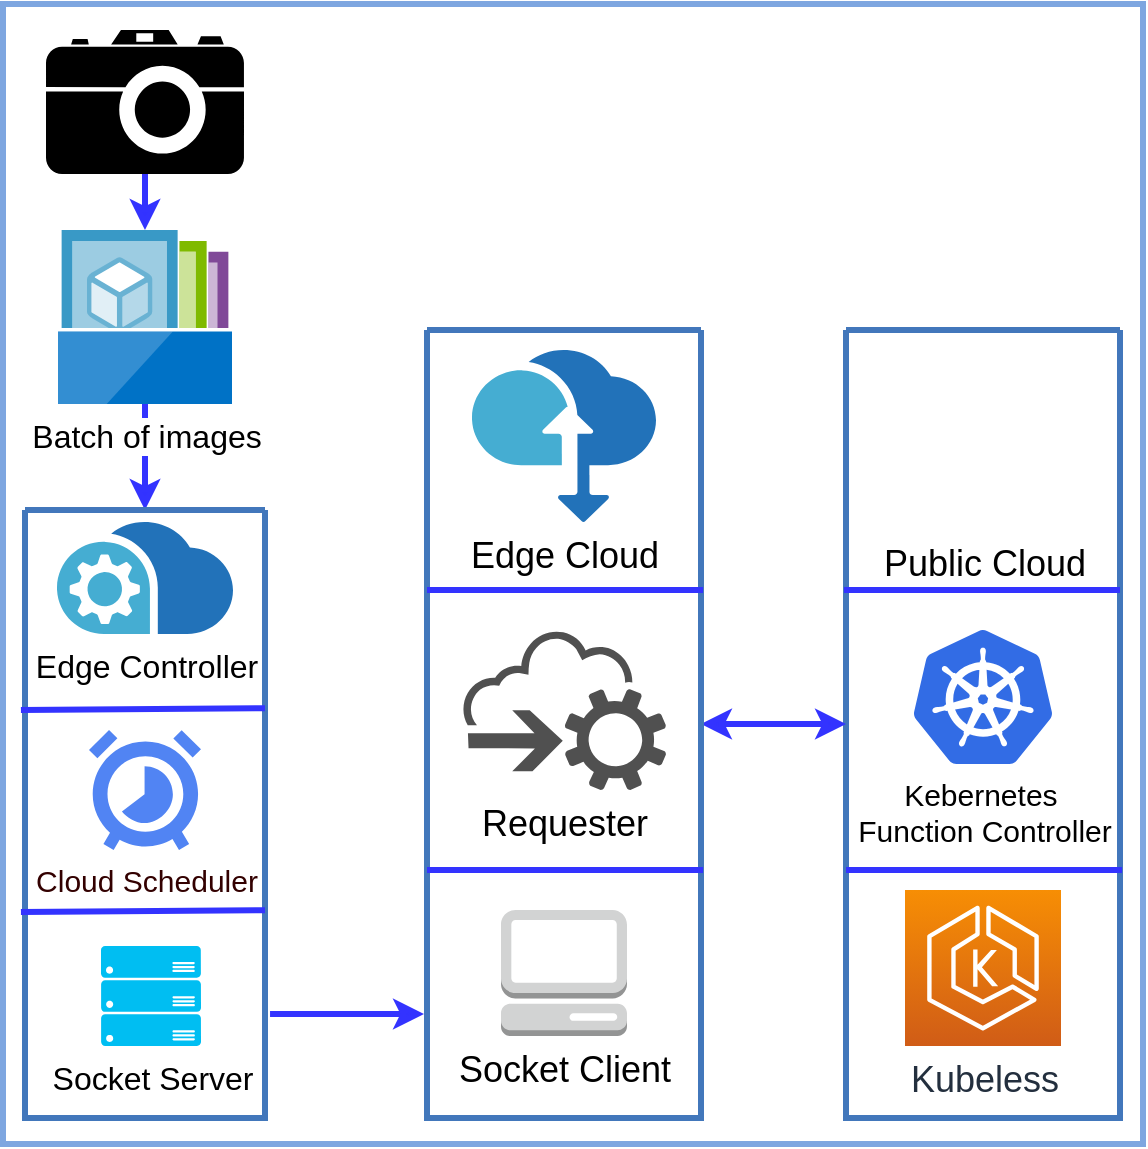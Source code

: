 <mxfile version="12.3.9" type="github" pages="1">
  <diagram id="0d7cefc2-ccd6-e077-73ed-a8e48b0cddf6" name="Page-1">
    <mxGraphModel dx="1426" dy="1598" grid="1" gridSize="10" guides="1" tooltips="1" connect="1" arrows="1" fold="1" page="1" pageScale="1" pageWidth="1169" pageHeight="827" background="#ffffff" math="0" shadow="0">
      <root>
        <mxCell id="0"/>
        <mxCell id="1" parent="0"/>
        <mxCell id="XprCKQyqKMap_J-1XE0t-80" value="" style="group" parent="1" vertex="1" connectable="0">
          <mxGeometry x="79.5" y="-200" width="559" height="557" as="geometry"/>
        </mxCell>
        <mxCell id="6vp1yoECgQzRmQz0F0uj-126" value="" style="endArrow=classic;html=1;strokeColor=#3333FF;strokeWidth=3;exitX=0.5;exitY=1;exitDx=0;exitDy=0;exitPerimeter=0;entryX=0.5;entryY=0;entryDx=0;entryDy=0;" parent="XprCKQyqKMap_J-1XE0t-80" source="6vp1yoECgQzRmQz0F0uj-124" target="28" edge="1">
          <mxGeometry width="50" height="50" relative="1" as="geometry">
            <mxPoint x="70.5" y="351" as="sourcePoint"/>
            <mxPoint x="120.5" y="301" as="targetPoint"/>
          </mxGeometry>
        </mxCell>
        <mxCell id="6vp1yoECgQzRmQz0F0uj-149" value="" style="whiteSpace=wrap;html=1;aspect=fixed;strokeColor=#7EA6E0;strokeWidth=3;fillColor=none;backgroundOutline=0;container=0;" parent="XprCKQyqKMap_J-1XE0t-80" vertex="1">
          <mxGeometry x="-11" y="-13" width="570" height="570" as="geometry"/>
        </mxCell>
        <mxCell id="6vp1yoECgQzRmQz0F0uj-107" value="" style="shape=mxgraph.signs.tech.camera_2;html=1;fillColor=#000000;strokeColor=none;verticalLabelPosition=bottom;verticalAlign=top;align=center;" parent="XprCKQyqKMap_J-1XE0t-80" vertex="1">
          <mxGeometry x="10.5" width="99" height="72" as="geometry"/>
        </mxCell>
        <mxCell id="79" value="" style="swimlane;shadow=0;strokeColor=#4277BB;fillColor=#ffffff;fontColor=#4277BB;align=right;startSize=0;collapsible=0;strokeWidth=3;" parent="XprCKQyqKMap_J-1XE0t-80" vertex="1">
          <mxGeometry x="410.5" y="150" width="137" height="394" as="geometry"/>
        </mxCell>
        <mxCell id="6vp1yoECgQzRmQz0F0uj-142" value="&lt;font style=&quot;font-size: 18px&quot;&gt;Public Cloud&lt;/font&gt;" style="shape=image;html=1;verticalAlign=top;verticalLabelPosition=bottom;labelBackgroundColor=#ffffff;imageAspect=0;aspect=fixed;image=https://cdn2.iconfinder.com/data/icons/crystalproject/64x64/apps/nautilus.png" parent="79" vertex="1">
          <mxGeometry x="21.5" y="6" width="94" height="94" as="geometry"/>
        </mxCell>
        <mxCell id="6vp1yoECgQzRmQz0F0uj-143" value="" style="endArrow=none;html=1;strokeWidth=3;strokeColor=#3333FF;" parent="79" edge="1">
          <mxGeometry width="50" height="50" relative="1" as="geometry">
            <mxPoint x="-1" y="130" as="sourcePoint"/>
            <mxPoint x="137" y="130" as="targetPoint"/>
            <Array as="points"/>
          </mxGeometry>
        </mxCell>
        <mxCell id="6vp1yoECgQzRmQz0F0uj-144" value="&lt;font style=&quot;font-size: 15px&quot;&gt;Kebernetes&amp;nbsp;&lt;br&gt;Function Controller&lt;/font&gt;" style="aspect=fixed;html=1;points=[];align=center;image;fontSize=12;image=img/lib/mscae/Kubernetes.svg;" parent="79" vertex="1">
          <mxGeometry x="33.5" y="150" width="70" height="67" as="geometry"/>
        </mxCell>
        <mxCell id="6vp1yoECgQzRmQz0F0uj-147" value="" style="endArrow=none;html=1;strokeWidth=3;strokeColor=#3333FF;" parent="79" edge="1">
          <mxGeometry width="50" height="50" relative="1" as="geometry">
            <mxPoint y="270" as="sourcePoint"/>
            <mxPoint x="138" y="270" as="targetPoint"/>
            <Array as="points"/>
          </mxGeometry>
        </mxCell>
        <mxCell id="6vp1yoECgQzRmQz0F0uj-148" value="&lt;font style=&quot;font-size: 18px&quot;&gt;Kubeless&lt;/font&gt;" style="outlineConnect=0;fontColor=#232F3E;gradientColor=#F78E04;gradientDirection=north;fillColor=#D05C17;strokeColor=#ffffff;dashed=0;verticalLabelPosition=bottom;verticalAlign=top;align=center;html=1;fontSize=12;fontStyle=0;aspect=fixed;shape=mxgraph.aws4.resourceIcon;resIcon=mxgraph.aws4.eks;" parent="79" vertex="1">
          <mxGeometry x="29.5" y="280" width="78" height="78" as="geometry"/>
        </mxCell>
        <mxCell id="28" value="" style="swimlane;shadow=0;strokeColor=#4277BB;fillColor=#ffffff;fontColor=#4277BB;align=right;startSize=0;collapsible=0;strokeWidth=3;" parent="XprCKQyqKMap_J-1XE0t-80" vertex="1">
          <mxGeometry y="240" width="120" height="304" as="geometry"/>
        </mxCell>
        <mxCell id="6vp1yoECgQzRmQz0F0uj-108" value="&lt;font style=&quot;font-size: 16px&quot;&gt;Edge Controller&lt;/font&gt;" style="aspect=fixed;html=1;points=[];align=center;image;fontSize=12;image=img/lib/mscae/Data_Box_Edge_Data_Box_Gateway.svg;" parent="28" vertex="1">
          <mxGeometry x="16" y="6" width="88" height="56" as="geometry"/>
        </mxCell>
        <mxCell id="6vp1yoECgQzRmQz0F0uj-116" value="" style="endArrow=none;html=1;exitX=-0.017;exitY=0.329;exitDx=0;exitDy=0;exitPerimeter=0;entryX=1;entryY=0.326;entryDx=0;entryDy=0;entryPerimeter=0;strokeWidth=3;strokeColor=#3333FF;" parent="28" edge="1">
          <mxGeometry width="50" height="50" relative="1" as="geometry">
            <mxPoint x="-2.04" y="201.016" as="sourcePoint"/>
            <mxPoint x="120" y="200.104" as="targetPoint"/>
            <Array as="points"/>
          </mxGeometry>
        </mxCell>
        <mxCell id="6vp1yoECgQzRmQz0F0uj-117" value="&lt;font style=&quot;font-size: 15px ; font-weight: normal&quot; color=&quot;#330000&quot;&gt;Cloud Scheduler&lt;/font&gt;" style="html=1;fillColor=#5184F3;strokeColor=none;verticalAlign=top;labelPosition=center;verticalLabelPosition=bottom;align=center;fontSize=11;fontStyle=1;fontColor=#999999;shape=mxgraph.gcp2.cloud_scheduler" parent="28" vertex="1">
          <mxGeometry x="32" y="110" width="56" height="60" as="geometry"/>
        </mxCell>
        <mxCell id="6vp1yoECgQzRmQz0F0uj-127" value="&lt;font style=&quot;font-size: 16px&quot;&gt;Socket Server&lt;/font&gt;" style="verticalLabelPosition=bottom;html=1;verticalAlign=top;align=center;strokeColor=none;fillColor=#00BEF2;shape=mxgraph.azure.server_rack;" parent="28" vertex="1">
          <mxGeometry x="38" y="218" width="50" height="50" as="geometry"/>
        </mxCell>
        <mxCell id="6vp1yoECgQzRmQz0F0uj-114" value="" style="endArrow=none;html=1;exitX=-0.017;exitY=0.329;exitDx=0;exitDy=0;exitPerimeter=0;entryX=1;entryY=0.326;entryDx=0;entryDy=0;entryPerimeter=0;strokeWidth=3;strokeColor=#3333FF;" parent="XprCKQyqKMap_J-1XE0t-80" source="28" target="28" edge="1">
          <mxGeometry width="50" height="50" relative="1" as="geometry">
            <mxPoint x="96.5" y="393.5" as="sourcePoint"/>
            <mxPoint x="190.5" y="360" as="targetPoint"/>
            <Array as="points"/>
          </mxGeometry>
        </mxCell>
        <mxCell id="6vp1yoECgQzRmQz0F0uj-124" value="&lt;font style=&quot;font-size: 16px&quot;&gt;Batch of images&lt;/font&gt;" style="aspect=fixed;html=1;points=[];align=center;image;fontSize=12;image=img/lib/mscae/Shared_Image_Galleries.svg;" parent="XprCKQyqKMap_J-1XE0t-80" vertex="1">
          <mxGeometry x="16.5" y="100" width="87" height="87" as="geometry"/>
        </mxCell>
        <mxCell id="6vp1yoECgQzRmQz0F0uj-131" value="" style="endArrow=classic;html=1;strokeColor=#3333FF;strokeWidth=3;exitX=0.5;exitY=1;exitDx=0;exitDy=0;exitPerimeter=0;entryX=0.5;entryY=0;entryDx=0;entryDy=0;" parent="XprCKQyqKMap_J-1XE0t-80" source="6vp1yoECgQzRmQz0F0uj-107" target="6vp1yoECgQzRmQz0F0uj-124" edge="1">
          <mxGeometry width="50" height="50" relative="1" as="geometry">
            <mxPoint x="60.5" y="32" as="sourcePoint"/>
            <mxPoint x="60.5" y="210" as="targetPoint"/>
          </mxGeometry>
        </mxCell>
        <mxCell id="6vp1yoECgQzRmQz0F0uj-132" value="" style="endArrow=classic;html=1;strokeColor=#3333FF;strokeWidth=3;entryX=-0.011;entryY=0.868;entryDx=0;entryDy=0;entryPerimeter=0;exitX=1.021;exitY=0.829;exitDx=0;exitDy=0;exitPerimeter=0;" parent="XprCKQyqKMap_J-1XE0t-80" source="28" target="77" edge="1">
          <mxGeometry width="50" height="50" relative="1" as="geometry">
            <mxPoint x="120.5" y="500" as="sourcePoint"/>
            <mxPoint x="215.5" y="499" as="targetPoint"/>
          </mxGeometry>
        </mxCell>
        <mxCell id="6vp1yoECgQzRmQz0F0uj-137" value="" style="endArrow=classic;startArrow=classic;html=1;strokeColor=#3333FF;strokeWidth=3;exitX=1;exitY=0.5;exitDx=0;exitDy=0;entryX=0;entryY=0.5;entryDx=0;entryDy=0;" parent="XprCKQyqKMap_J-1XE0t-80" source="77" target="79" edge="1">
          <mxGeometry width="50" height="50" relative="1" as="geometry">
            <mxPoint x="357.5" y="373" as="sourcePoint"/>
            <mxPoint x="447.5" y="361" as="targetPoint"/>
          </mxGeometry>
        </mxCell>
        <mxCell id="6vp1yoECgQzRmQz0F0uj-140" value="" style="group" parent="XprCKQyqKMap_J-1XE0t-80" vertex="1" connectable="0">
          <mxGeometry x="220.5" y="140" width="137" height="394" as="geometry"/>
        </mxCell>
        <mxCell id="77" value="" style="swimlane;shadow=0;strokeColor=#4277BB;fillColor=#ffffff;fontColor=#4277BB;align=right;startSize=0;collapsible=0;strokeWidth=3;" parent="6vp1yoECgQzRmQz0F0uj-140" vertex="1">
          <mxGeometry x="-19.5" y="10" width="137" height="394" as="geometry"/>
        </mxCell>
        <mxCell id="6vp1yoECgQzRmQz0F0uj-133" value="" style="endArrow=none;html=1;strokeWidth=3;strokeColor=#3333FF;" parent="77" edge="1">
          <mxGeometry width="50" height="50" relative="1" as="geometry">
            <mxPoint y="270" as="sourcePoint"/>
            <mxPoint x="138" y="270" as="targetPoint"/>
            <Array as="points"/>
          </mxGeometry>
        </mxCell>
        <mxCell id="6vp1yoECgQzRmQz0F0uj-134" value="&lt;font style=&quot;font-size: 18px&quot;&gt;Socket Client&lt;/font&gt;" style="outlineConnect=0;dashed=0;verticalLabelPosition=bottom;verticalAlign=top;align=center;html=1;shape=mxgraph.aws3.management_console;fillColor=#D2D3D3;gradientColor=none;" parent="77" vertex="1">
          <mxGeometry x="37" y="290" width="63" height="63" as="geometry"/>
        </mxCell>
        <mxCell id="6vp1yoECgQzRmQz0F0uj-135" value="&lt;font style=&quot;font-size: 18px&quot;&gt;Requester&lt;/font&gt;" style="pointerEvents=1;shadow=0;dashed=0;html=1;strokeColor=none;fillColor=#505050;labelPosition=center;verticalLabelPosition=bottom;outlineConnect=0;verticalAlign=top;align=center;shape=mxgraph.office.clouds.cloud_service_request;" parent="77" vertex="1">
          <mxGeometry x="17.5" y="150" width="102" height="80" as="geometry"/>
        </mxCell>
        <mxCell id="6vp1yoECgQzRmQz0F0uj-138" value="&lt;font style=&quot;font-size: 18px&quot;&gt;Edge Cloud&lt;/font&gt;" style="aspect=fixed;html=1;points=[];align=center;image;fontSize=12;image=img/lib/mscae/Data_Box.svg;" parent="77" vertex="1">
          <mxGeometry x="22.5" y="10" width="92" height="86" as="geometry"/>
        </mxCell>
        <mxCell id="6vp1yoECgQzRmQz0F0uj-139" value="" style="endArrow=none;html=1;strokeWidth=3;strokeColor=#3333FF;" parent="77" edge="1">
          <mxGeometry width="50" height="50" relative="1" as="geometry">
            <mxPoint y="130" as="sourcePoint"/>
            <mxPoint x="138" y="130" as="targetPoint"/>
            <Array as="points"/>
          </mxGeometry>
        </mxCell>
      </root>
    </mxGraphModel>
  </diagram>
</mxfile>
